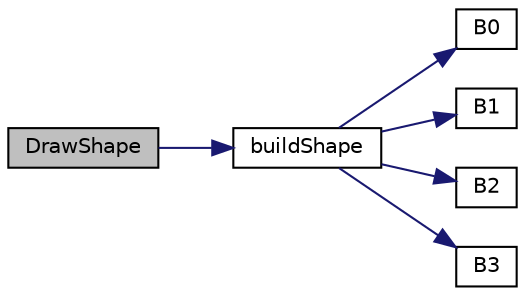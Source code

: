 digraph "DrawShape"
{
 // LATEX_PDF_SIZE
  edge [fontname="Helvetica",fontsize="10",labelfontname="Helvetica",labelfontsize="10"];
  node [fontname="Helvetica",fontsize="10",shape=record];
  rankdir="LR";
  Node23 [label="DrawShape",height=0.2,width=0.4,color="black", fillcolor="grey75", style="filled", fontcolor="black",tooltip="依data 繪製,如果是第一次畫要新建shape, 更新的話只要更新最後一點"];
  Node23 -> Node24 [color="midnightblue",fontsize="10",style="solid",fontname="Helvetica"];
  Node24 [label="buildShape",height=0.2,width=0.4,color="black", fillcolor="white", style="filled",URL="$classShapeLib_1_1VShape_1_1ShapePencil.html#a9e04b29b9f0ba7b16c2db057d75feaeb",tooltip=" "];
  Node24 -> Node25 [color="midnightblue",fontsize="10",style="solid",fontname="Helvetica"];
  Node25 [label="B0",height=0.2,width=0.4,color="black", fillcolor="white", style="filled",URL="$classShapeLib_1_1VShape_1_1ShapePencil.html#aa267592908b2a747bd2ab337dc35b1c4",tooltip=" "];
  Node24 -> Node26 [color="midnightblue",fontsize="10",style="solid",fontname="Helvetica"];
  Node26 [label="B1",height=0.2,width=0.4,color="black", fillcolor="white", style="filled",URL="$classShapeLib_1_1VShape_1_1ShapePencil.html#a681452240388b9de90fa61d33fb1955e",tooltip=" "];
  Node24 -> Node27 [color="midnightblue",fontsize="10",style="solid",fontname="Helvetica"];
  Node27 [label="B2",height=0.2,width=0.4,color="black", fillcolor="white", style="filled",URL="$classShapeLib_1_1VShape_1_1ShapePencil.html#a2d2c0e85dffbc5d77bdbf5b4b8653783",tooltip=" "];
  Node24 -> Node28 [color="midnightblue",fontsize="10",style="solid",fontname="Helvetica"];
  Node28 [label="B3",height=0.2,width=0.4,color="black", fillcolor="white", style="filled",URL="$classShapeLib_1_1VShape_1_1ShapePencil.html#a02d415bc5d72b2e952278c2c94ad5b88",tooltip=" "];
}

